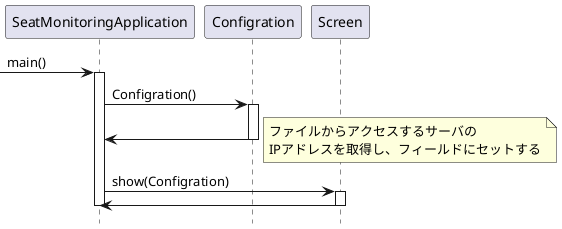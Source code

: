 @startuml 座席監視アプリ起動シーケンス図
hide footbox

participant "SeatMonitoringApplication" as SeatMonitoringApplication
participant "Configration" as Configration
participant "Screen" as Screen

-> SeatMonitoringApplication :main()
activate SeatMonitoringApplication
SeatMonitoringApplication -> Configration : Configration()
activate Configration
SeatMonitoringApplication <- Configration
deactivate Configration
note right
	ファイルからアクセスするサーバの
	IPアドレスを取得し、フィールドにセットする
end note

SeatMonitoringApplication -> Screen : show(Configration)
activate Screen
SeatMonitoringApplication <- Screen
deactivate Screen
deactivate SeatMonitoringApplication

@enduml